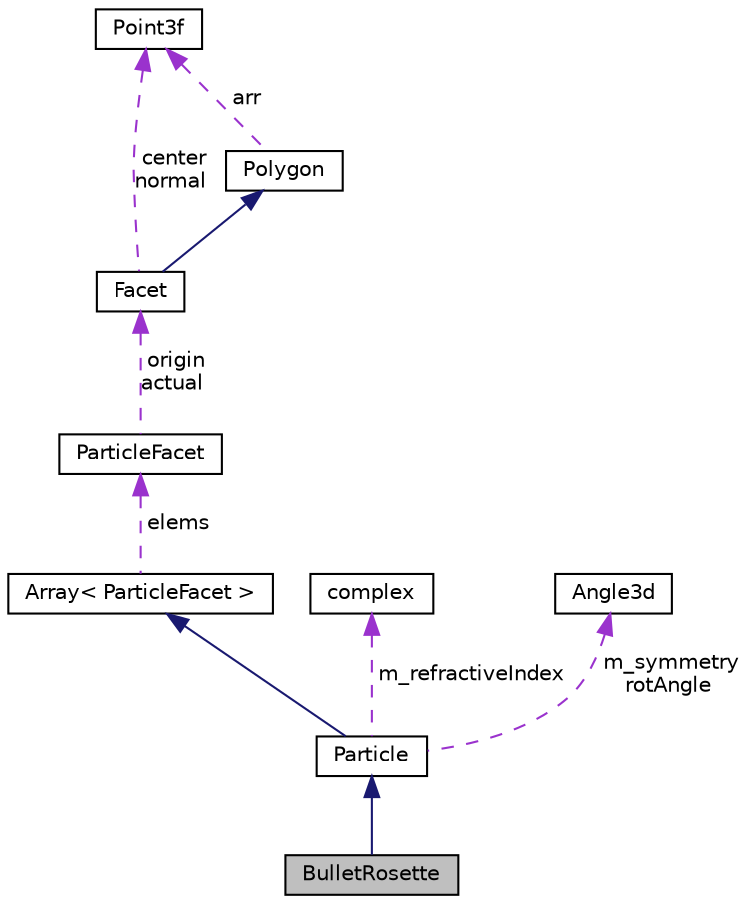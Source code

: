 digraph "BulletRosette"
{
  edge [fontname="Helvetica",fontsize="10",labelfontname="Helvetica",labelfontsize="10"];
  node [fontname="Helvetica",fontsize="10",shape=record];
  Node3 [label="BulletRosette",height=0.2,width=0.4,color="black", fillcolor="grey75", style="filled", fontcolor="black"];
  Node4 -> Node3 [dir="back",color="midnightblue",fontsize="10",style="solid",fontname="Helvetica"];
  Node4 [label="Particle",height=0.2,width=0.4,color="black", fillcolor="white", style="filled",URL="$class_particle.html",tooltip="The Particle class is the base class inherited by other concrete particle classes. Vertices are ordered by counterclock-wise direction if you see from outside. "];
  Node5 -> Node4 [dir="back",color="midnightblue",fontsize="10",style="solid",fontname="Helvetica"];
  Node5 [label="Array\< ParticleFacet \>",height=0.2,width=0.4,color="black", fillcolor="white", style="filled",URL="$class_array.html"];
  Node6 -> Node5 [dir="back",color="darkorchid3",fontsize="10",style="dashed",label=" elems" ,fontname="Helvetica"];
  Node6 [label="ParticleFacet",height=0.2,width=0.4,color="black", fillcolor="white", style="filled",URL="$struct_particle_facet.html"];
  Node7 -> Node6 [dir="back",color="darkorchid3",fontsize="10",style="dashed",label=" origin\nactual" ,fontname="Helvetica"];
  Node7 [label="Facet",height=0.2,width=0.4,color="black", fillcolor="white", style="filled",URL="$class_facet.html"];
  Node8 -> Node7 [dir="back",color="midnightblue",fontsize="10",style="solid",fontname="Helvetica"];
  Node8 [label="Polygon",height=0.2,width=0.4,color="black", fillcolor="white", style="filled",URL="$class_polygon.html",tooltip="Polygon consisted of 3-coordinate vertices. "];
  Node9 -> Node8 [dir="back",color="darkorchid3",fontsize="10",style="dashed",label=" arr" ,fontname="Helvetica"];
  Node9 [label="Point3f",height=0.2,width=0.4,color="black", fillcolor="white", style="filled",URL="$struct_point3f.html",tooltip="The Point3 struct 3D coordinate point. "];
  Node9 -> Node7 [dir="back",color="darkorchid3",fontsize="10",style="dashed",label=" center\nnormal" ,fontname="Helvetica"];
  Node10 -> Node4 [dir="back",color="darkorchid3",fontsize="10",style="dashed",label=" m_refractiveIndex" ,fontname="Helvetica"];
  Node10 [label="complex",height=0.2,width=0.4,color="black", fillcolor="white", style="filled",URL="$classcomplex.html",tooltip="This class provides a complex numbers and operation with them. "];
  Node11 -> Node4 [dir="back",color="darkorchid3",fontsize="10",style="dashed",label=" m_symmetry\nrotAngle" ,fontname="Helvetica"];
  Node11 [label="Angle3d",height=0.2,width=0.4,color="black", fillcolor="white", style="filled",URL="$class_angle3d.html"];
}

